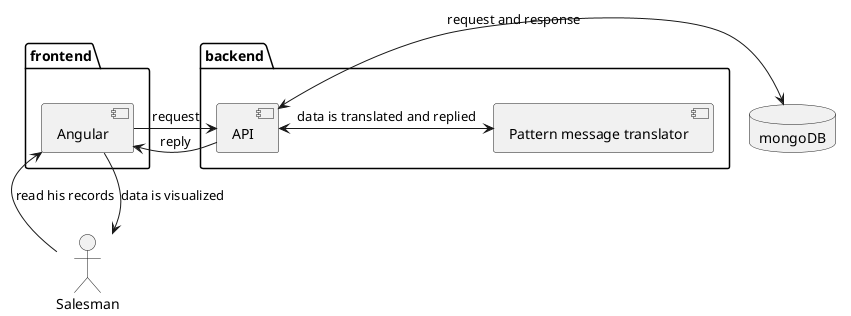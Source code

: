 @startuml
'https://plantuml.com/use-case-diagram

actor Salesman

package frontend {
     [Angular]
}
package backend {
     [Pattern message translator]
     [API]
}
database mongoDB {

}
Salesman -> [Angular] : read his records
[Angular] -> [API] : request
[API] <-> [mongoDB]: request and response
[API] <-> [Pattern message translator] : data is translated and replied
[API] -> [Angular] : reply
[Angular] --> Salesman : data is visualized
@enduml